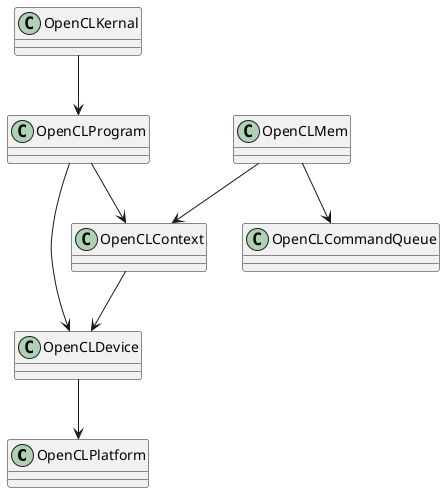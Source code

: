 @startuml

class OpenCLPlatform
class OpenCLDevice
class OpenCLContext
class OpenCLProgram
class OpenCLCommandQueue
class OpenCLMem
class OpenCLKernal

OpenCLDevice --> OpenCLPlatform
OpenCLContext --> OpenCLDevice
OpenCLProgram --> OpenCLContext
OpenCLProgram --> OpenCLDevice
OpenCLMem --> OpenCLContext
OpenCLMem --> OpenCLCommandQueue
OpenCLKernal --> OpenCLProgram

@enduml

